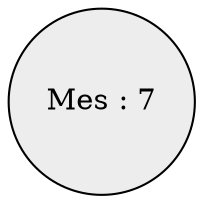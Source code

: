 digraph List {
rankdir=LR;
node [shape = circle, color=black , style=filled, fillcolor=gray93];
Node1[label="Mes : 7"];

}